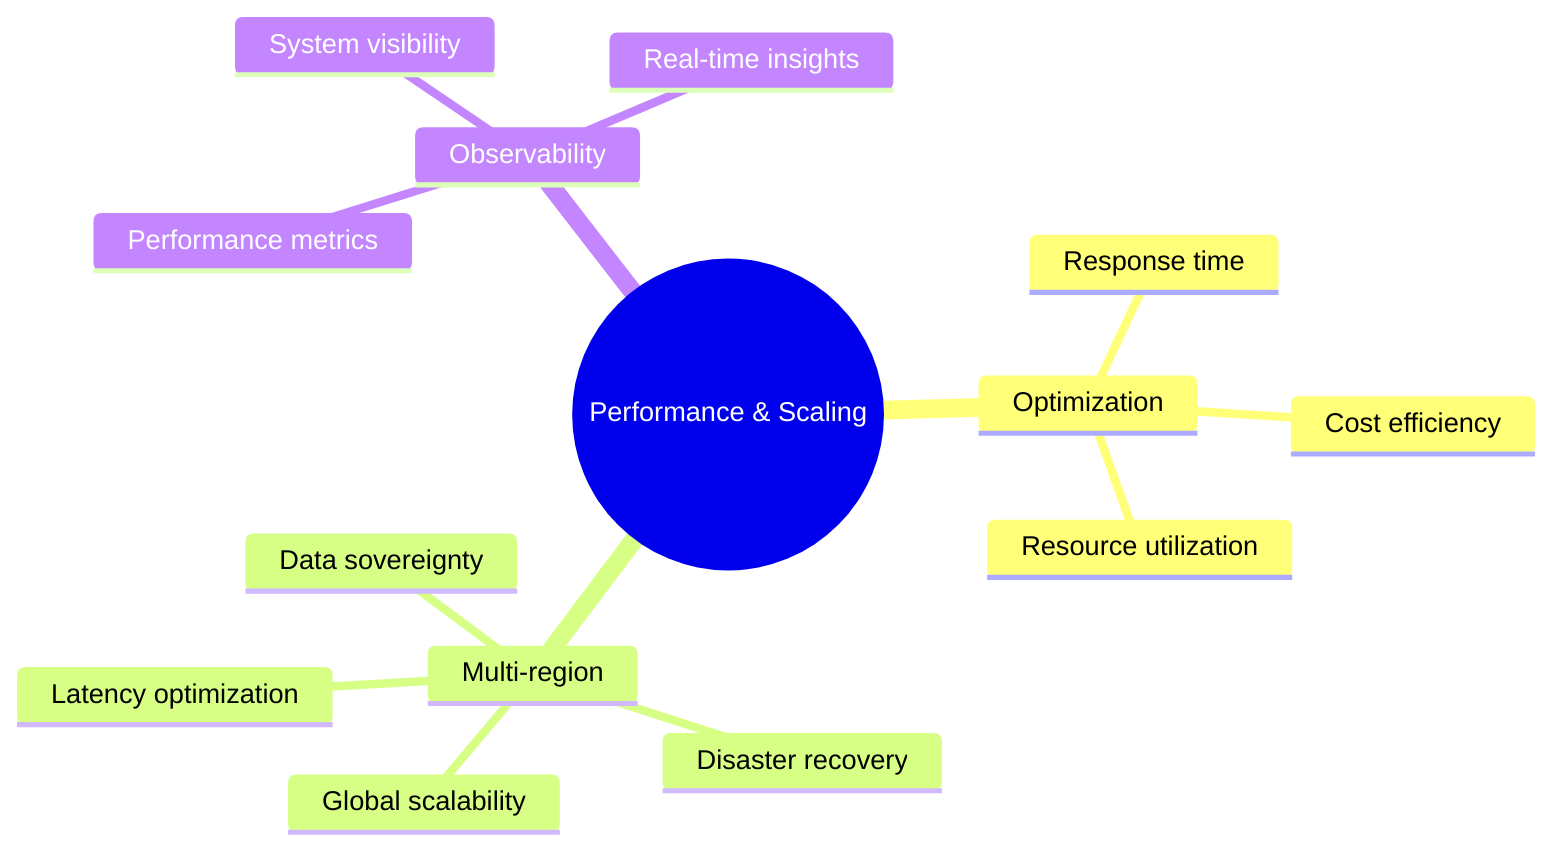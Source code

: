 mindmap
  root((Performance & Scaling))
    Optimization
      Cost efficiency
      Resource utilization
      Response time
    Multi-region
      Global scalability
      Data sovereignty
      Latency optimization
      Disaster recovery
    Observability
      System visibility
      Real-time insights
      Performance metrics